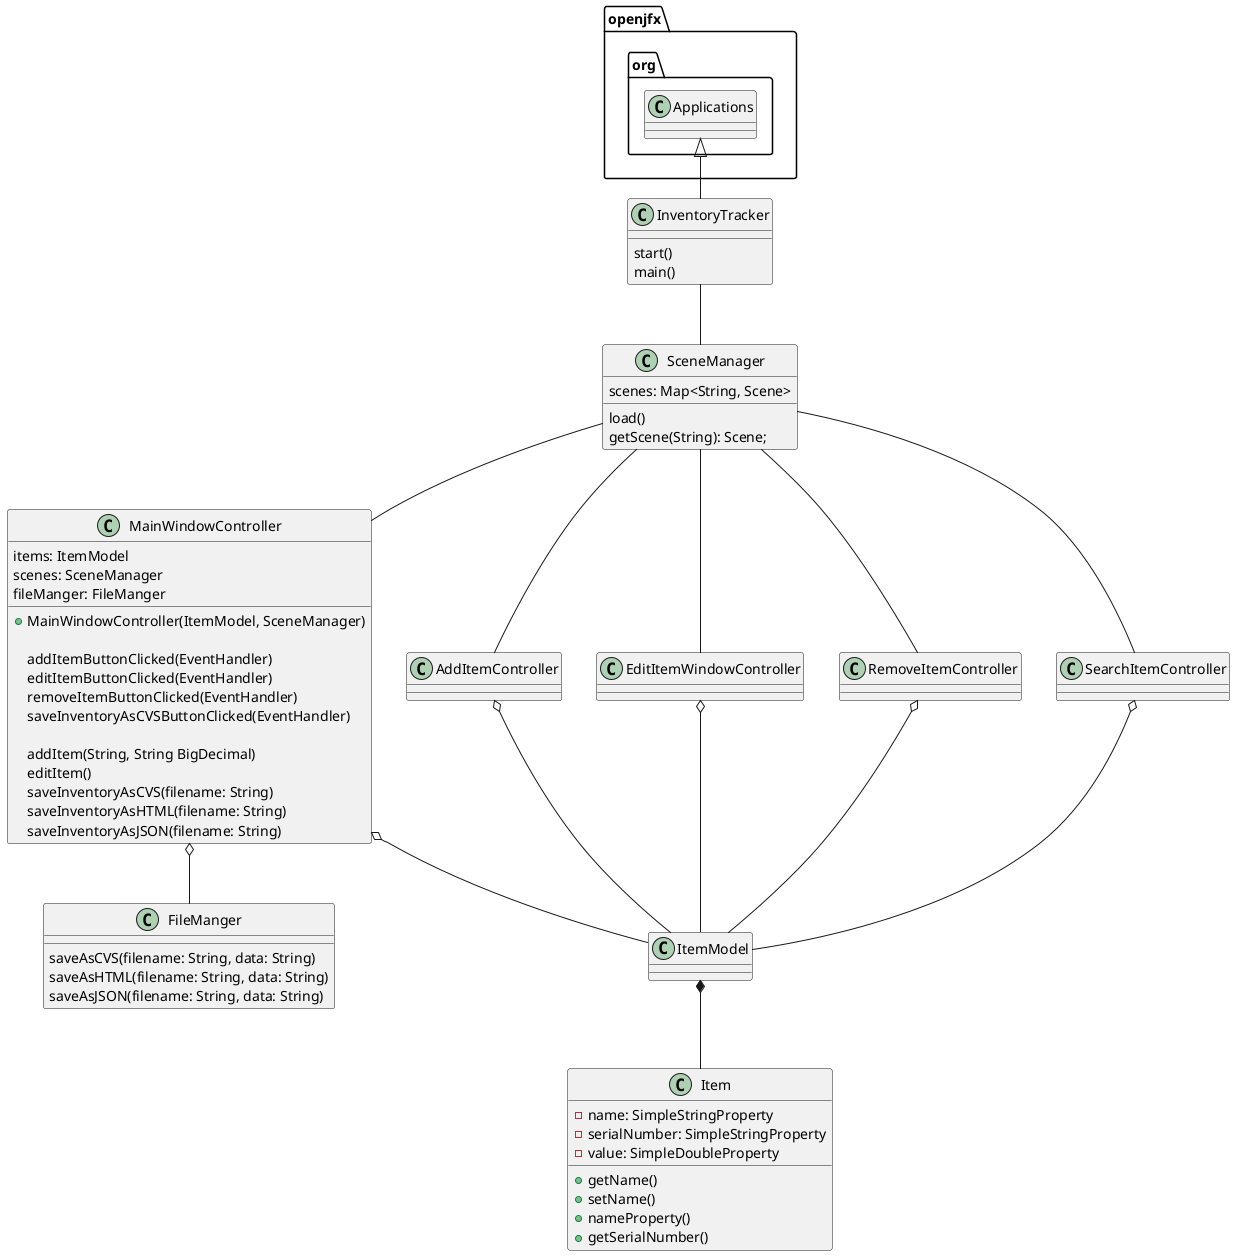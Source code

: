 @startuml

class InventoryTracker {
    start()
    main()
}

class SceneManager {
    scenes: Map<String, Scene>

    load()
    getScene(String): Scene;
}

class MainWindowController {
    items: ItemModel
    scenes: SceneManager
    fileManger: FileManger

    + MainWindowController(ItemModel, SceneManager)

    addItemButtonClicked(EventHandler)
    editItemButtonClicked(EventHandler)
    removeItemButtonClicked(EventHandler)
    saveInventoryAsCVSButtonClicked(EventHandler)
    '...

    addItem(String, String BigDecimal)
    editItem()
    saveInventoryAsCVS(filename: String)
    saveInventoryAsHTML(filename: String)
    saveInventoryAsJSON(filename: String)
}

class AddItemController {
}

class EditItemWindowController {
}

class RemoveItemController {
}

class SearchItemController {
}

class Item {
    - name: SimpleStringProperty
    - serialNumber: SimpleStringProperty
    - value: SimpleDoubleProperty

    + getName()
    + setName()
    + nameProperty()
    + getSerialNumber()
    '...
}

class FileManger {
    saveAsCVS(filename: String, data: String)
    saveAsHTML(filename: String, data: String)
    saveAsJSON(filename: String, data: String)
}

openjfx.org.Applications <|-- InventoryTracker
InventoryTracker -- SceneManager
SceneManager -- MainWindowController
SceneManager -- AddItemController
SceneManager -- EditItemWindowController
SceneManager -- RemoveItemController
SceneManager -- SearchItemController
MainWindowController o-- ItemModel
AddItemController o-- ItemModel
EditItemWindowController o-- ItemModel
RemoveItemController o-- ItemModel
SearchItemController o-- ItemModel
ItemModel *-- Item
MainWindowController o-- FileManger

@enduml